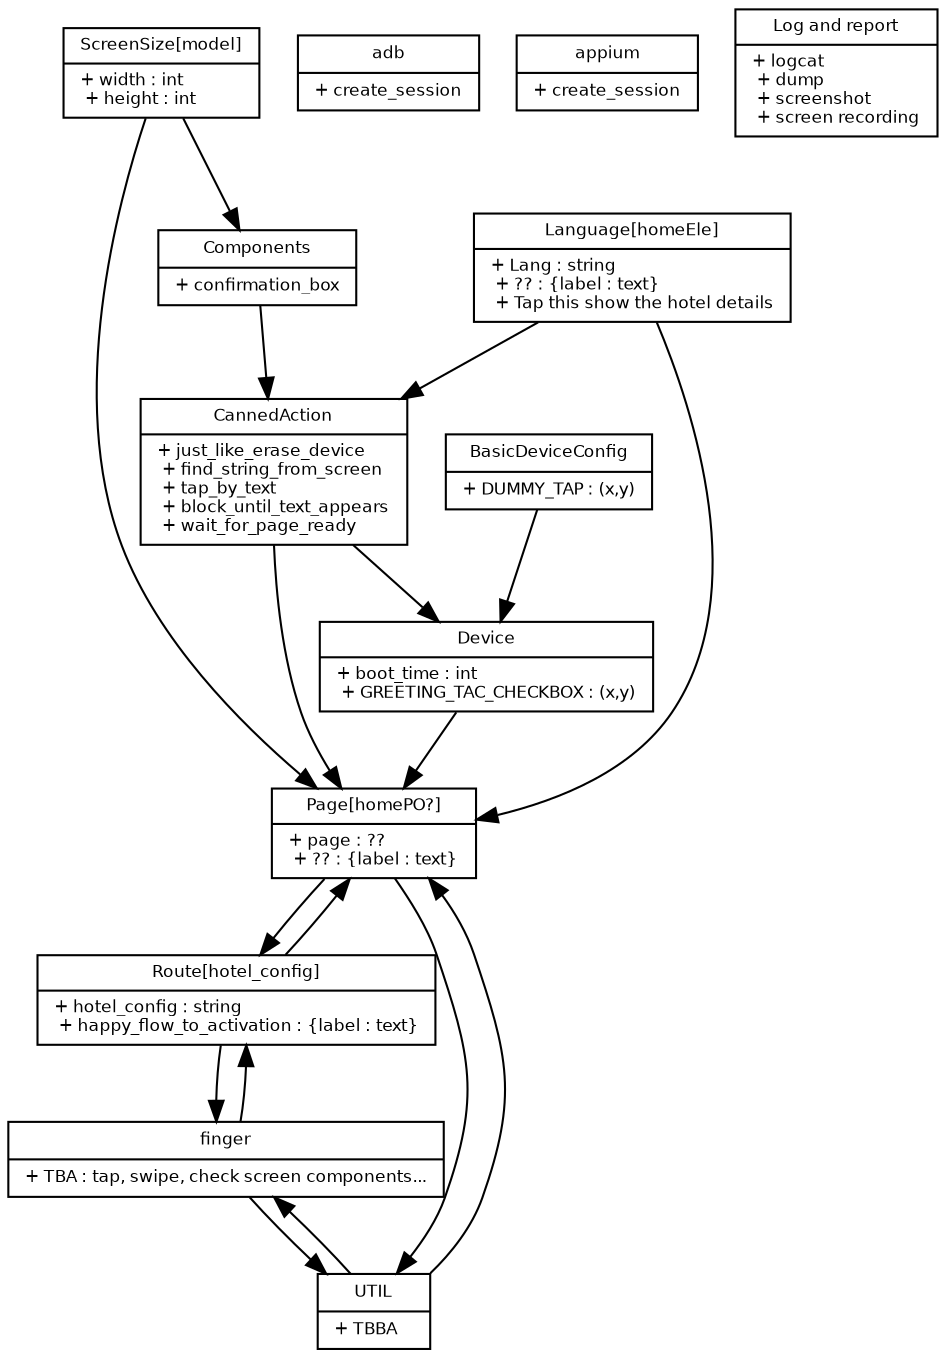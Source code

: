 digraph G {
  fontname = "Bitstream Vera Sans"
  fontsize = 8

  node [
    fontname = "Bitstream Vera Sans"
    fontsize = 8
    shape = "record"
  ]

  edge [
    fontname = "Bitstream Vera Sans"
    fontsize = 8
  ]

  ScreenSize [
    label = "
      {ScreenSize[model]|
      + width : int\l
      + height : int\l
      }"
  ]

  Language [
    label = "
      {Language[homeEle]|
      + Lang : string\l
      + ?? : \{label : text\}\l
      + Tap this show the hotel details\l
      }"
  ]

  Page [
    label = "
      {Page[homePO?]|
      + page :  ??  \l
      + ?? : \{label : text\}\l
      }"
  ]

  Route [
    label = "
      {Route[hotel_config]|
      + hotel_config : string\l
      + happy_flow_to_activation : \{label : text\}\l
      }"
  ]

  Device [
    label = "
      {Device|
      + boot_time : int\l
      + GREETING_TAC_CHECKBOX : (x,y)\l
      }"
  ]


  BasicDeviceConfig [
    label = "
      {BasicDeviceConfig|
      + DUMMY_TAP : (x,y)\l
      }"
  ]


  finger [
    label = "
      {finger|
      + TBA : tap, swipe, check screen components...\l
      }"
  ]

  UTIL [
    label = "
      {UTIL|
      + TBBA\l
      }"
  ]

  cannedaction [
    label = "
      {CannedAction|
      + just_like_erase_device\l
      + find_string_from_screen\l
      + tap_by_text\l
      + block_until_text_appears\l
      + wait_for_page_ready\l
      }"
  ]


  components [
    label = "
      {Components|
      + confirmation_box\l
      }"
  ]

  adb [
    label = "
      {adb|
      + create_session\l
      }"
  ]

  appium [
    label = "
      {appium|
      + create_session\l
      }"
  ]


  log_n_report [
    label = "
      {Log and report|
      + logcat\l
      + dump\l
      + screenshot\l
      + screen recording\l
      }"
  ]
  ScreenSize -> Page
  Language -> Page
  Page -> Route
  Route -> Page
  Device -> Page
  BasicDeviceConfig -> Device

  cannedaction -> Page
  Language -> cannedaction
  components -> cannedaction
  ScreenSize -> components

  cannedaction -> Device

  Route -> finger
  finger -> Route

  finger -> UTIL
  UTIL -> finger
  Page -> UTIL
  UTIL -> Page

}
